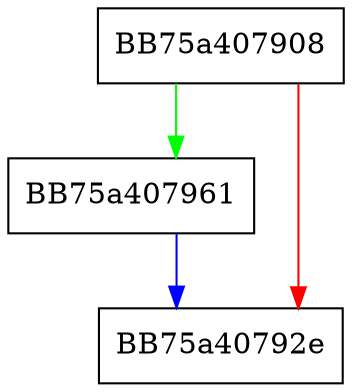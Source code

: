 digraph DcRegisterKillBit {
  node [shape="box"];
  graph [splines=ortho];
  BB75a407908 -> BB75a407961 [color="green"];
  BB75a407908 -> BB75a40792e [color="red"];
  BB75a407961 -> BB75a40792e [color="blue"];
}